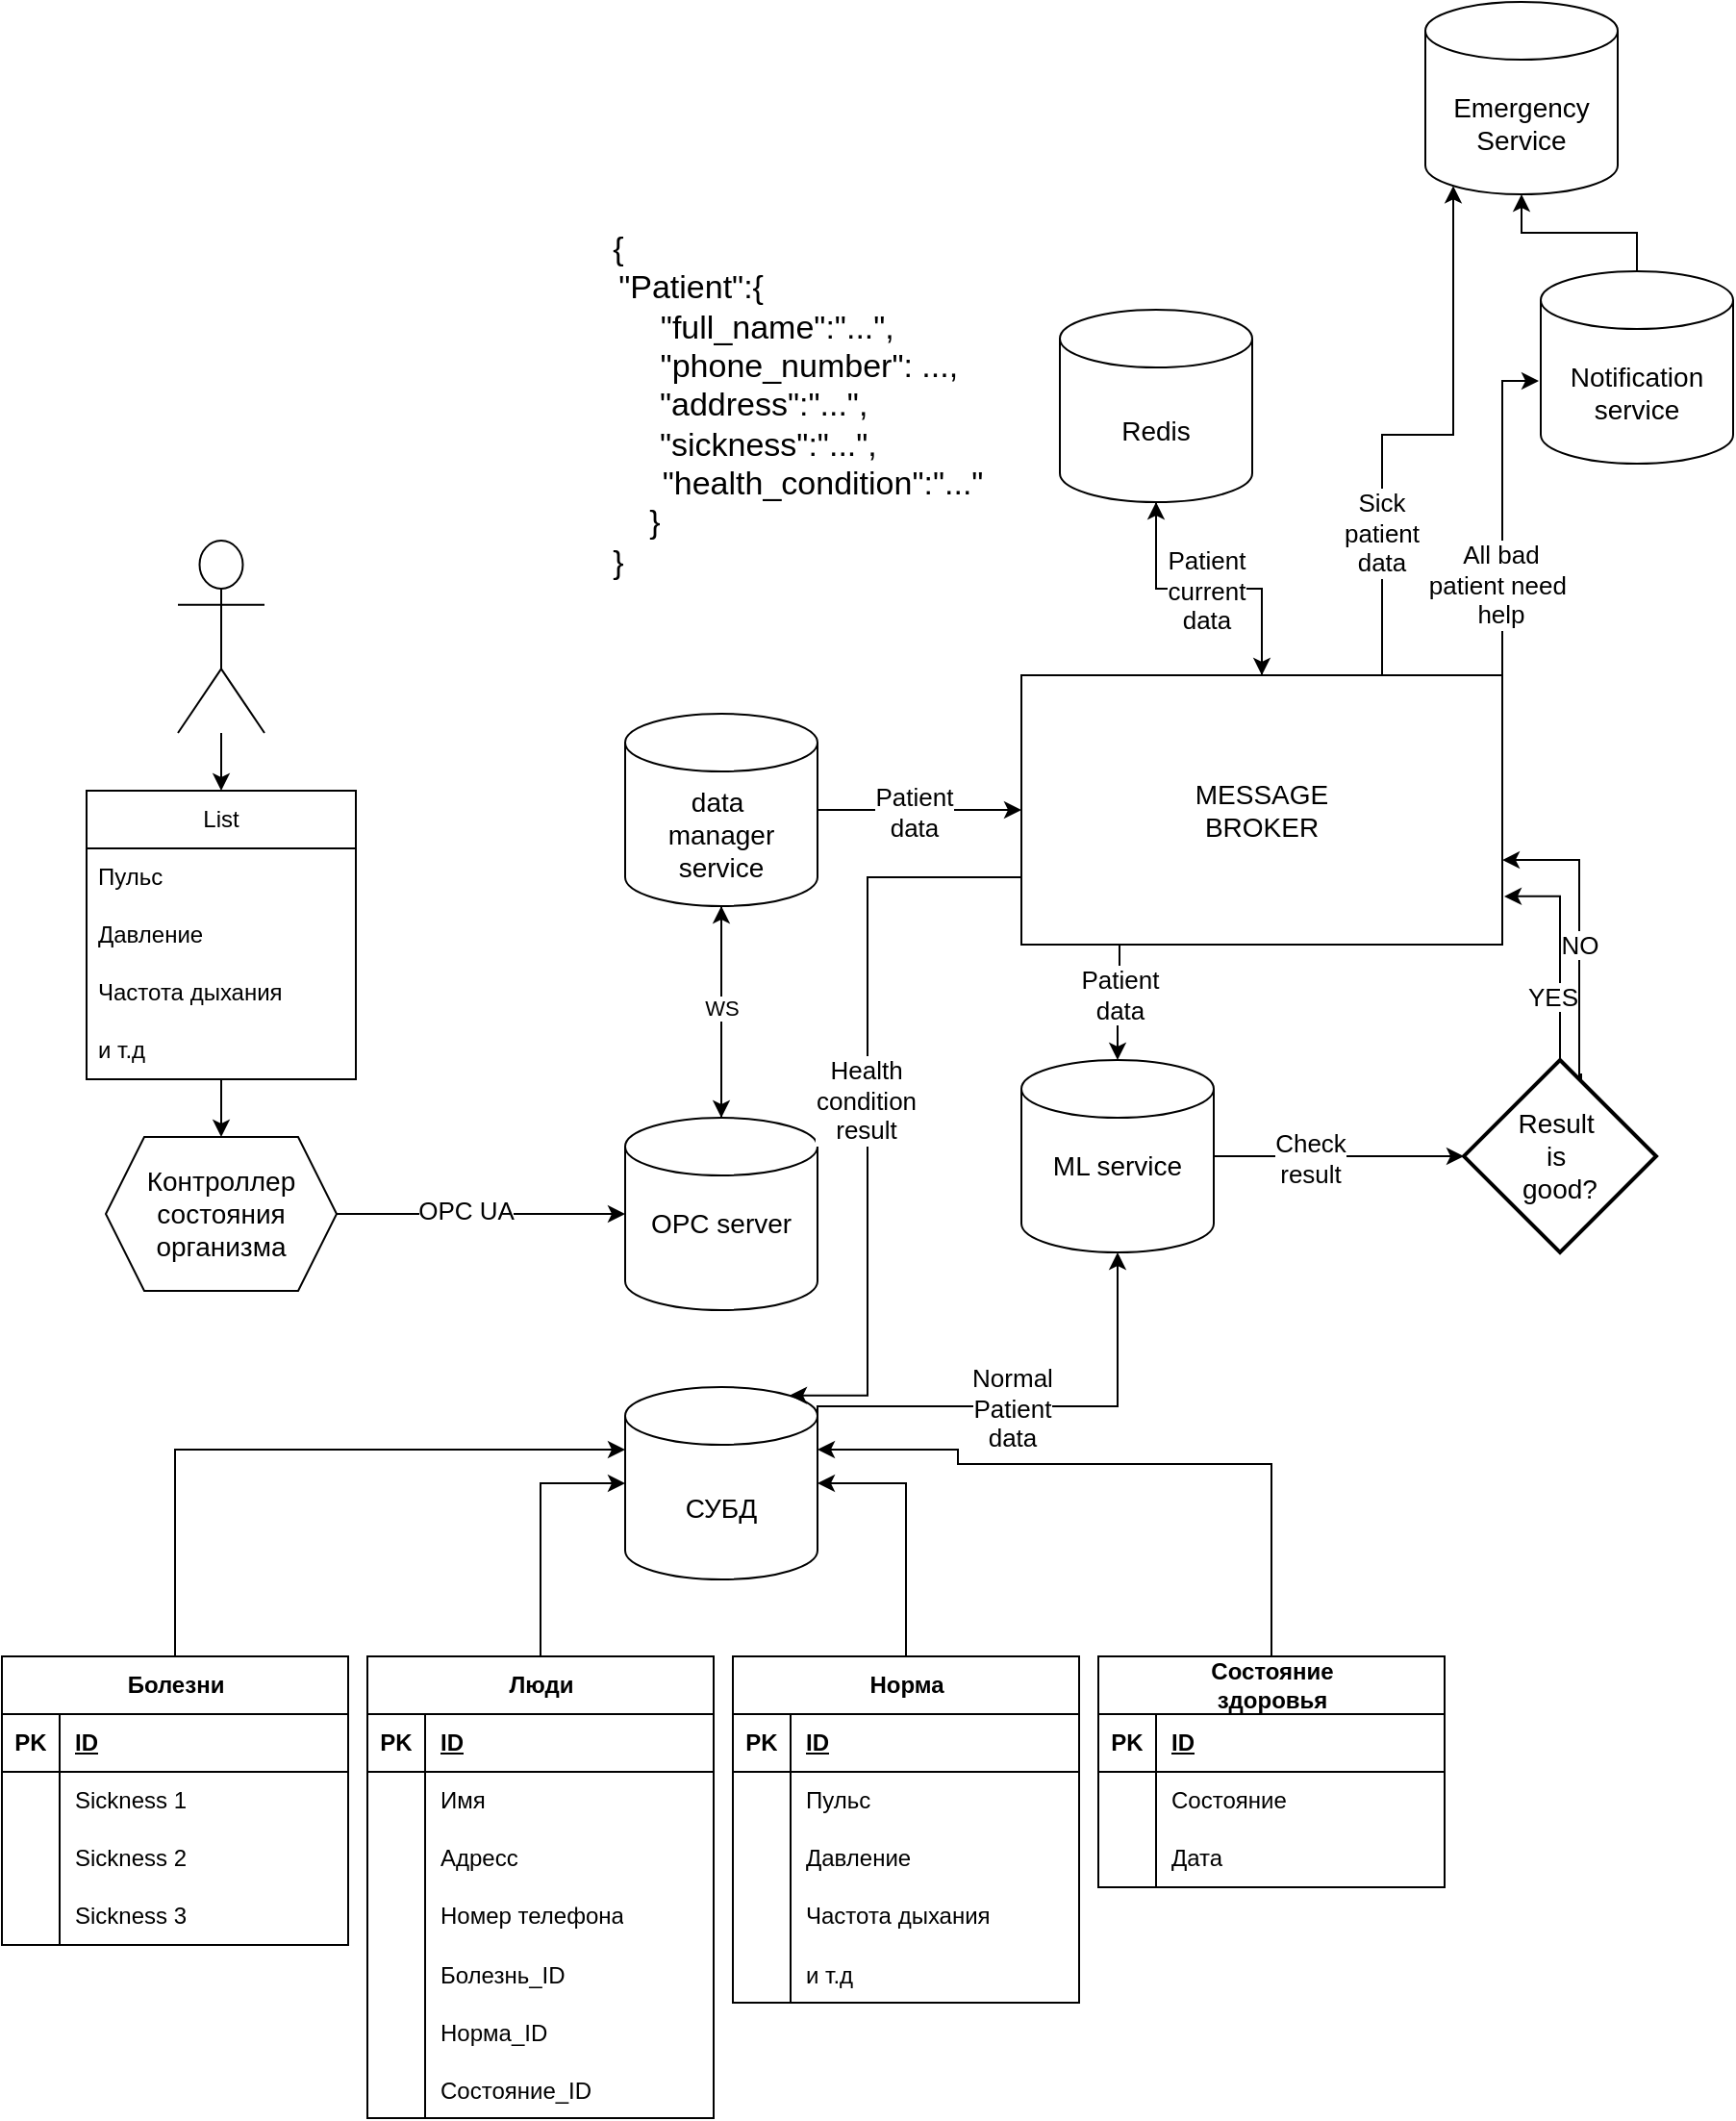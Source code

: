 <mxfile version="24.7.17">
  <diagram name="Страница — 1" id="-ObNW-sOuPBlOTM0oeDg">
    <mxGraphModel dx="1434" dy="1970" grid="1" gridSize="10" guides="1" tooltips="1" connect="1" arrows="1" fold="1" page="1" pageScale="1" pageWidth="827" pageHeight="1169" math="0" shadow="0">
      <root>
        <mxCell id="0" />
        <mxCell id="1" parent="0" />
        <mxCell id="OhzvxUsZKBPNU1cmKyVS-1" value="&lt;font style=&quot;font-size: 14px;&quot;&gt;Контроллер состояния организма&lt;/font&gt;" style="shape=hexagon;perimeter=hexagonPerimeter2;whiteSpace=wrap;html=1;fixedSize=1;" vertex="1" parent="1">
          <mxGeometry x="74" y="340" width="120" height="80" as="geometry" />
        </mxCell>
        <mxCell id="OhzvxUsZKBPNU1cmKyVS-22" style="edgeStyle=orthogonalEdgeStyle;rounded=0;orthogonalLoop=1;jettySize=auto;html=1;entryX=0.5;entryY=0;entryDx=0;entryDy=0;" edge="1" parent="1" source="OhzvxUsZKBPNU1cmKyVS-2" target="OhzvxUsZKBPNU1cmKyVS-18">
          <mxGeometry relative="1" as="geometry" />
        </mxCell>
        <mxCell id="OhzvxUsZKBPNU1cmKyVS-2" value="" style="shape=umlActor;verticalLabelPosition=bottom;verticalAlign=top;html=1;outlineConnect=0;" vertex="1" parent="1">
          <mxGeometry x="111.5" y="30" width="45" height="100" as="geometry" />
        </mxCell>
        <mxCell id="OhzvxUsZKBPNU1cmKyVS-5" value="&lt;font style=&quot;font-size: 14px;&quot;&gt;OPC server&lt;/font&gt;&lt;div style=&quot;font-size: 14px;&quot;&gt;&lt;br&gt;&lt;/div&gt;" style="shape=cylinder3;whiteSpace=wrap;html=1;boundedLbl=1;backgroundOutline=1;size=15;" vertex="1" parent="1">
          <mxGeometry x="344" y="330" width="100" height="100" as="geometry" />
        </mxCell>
        <mxCell id="OhzvxUsZKBPNU1cmKyVS-6" style="edgeStyle=orthogonalEdgeStyle;rounded=0;orthogonalLoop=1;jettySize=auto;html=1;entryX=0;entryY=0.5;entryDx=0;entryDy=0;entryPerimeter=0;" edge="1" parent="1" source="OhzvxUsZKBPNU1cmKyVS-1" target="OhzvxUsZKBPNU1cmKyVS-5">
          <mxGeometry relative="1" as="geometry" />
        </mxCell>
        <mxCell id="OhzvxUsZKBPNU1cmKyVS-7" value="&lt;font style=&quot;font-size: 13px;&quot;&gt;OPC UA&lt;/font&gt;" style="edgeLabel;html=1;align=center;verticalAlign=middle;resizable=0;points=[];" vertex="1" connectable="0" parent="OhzvxUsZKBPNU1cmKyVS-6">
          <mxGeometry x="-0.111" y="2" relative="1" as="geometry">
            <mxPoint as="offset" />
          </mxGeometry>
        </mxCell>
        <mxCell id="OhzvxUsZKBPNU1cmKyVS-11" value="&lt;div style=&quot;font-size: 14px;&quot;&gt;&lt;font style=&quot;font-size: 14px;&quot;&gt;ML service&lt;/font&gt;&lt;/div&gt;&lt;div style=&quot;font-size: 14px;&quot;&gt;&lt;br&gt;&lt;/div&gt;" style="shape=cylinder3;whiteSpace=wrap;html=1;boundedLbl=1;backgroundOutline=1;size=15;" vertex="1" parent="1">
          <mxGeometry x="550" y="300" width="100" height="100" as="geometry" />
        </mxCell>
        <mxCell id="OhzvxUsZKBPNU1cmKyVS-83" value="" style="edgeStyle=orthogonalEdgeStyle;rounded=0;orthogonalLoop=1;jettySize=auto;html=1;" edge="1" parent="1" source="OhzvxUsZKBPNU1cmKyVS-15" target="OhzvxUsZKBPNU1cmKyVS-27">
          <mxGeometry relative="1" as="geometry" />
        </mxCell>
        <mxCell id="OhzvxUsZKBPNU1cmKyVS-97" value="&lt;font style=&quot;font-size: 13px;&quot;&gt;Patient&lt;/font&gt;&lt;div style=&quot;font-size: 13px;&quot;&gt;&lt;font style=&quot;font-size: 13px;&quot;&gt;data&lt;/font&gt;&lt;/div&gt;" style="edgeLabel;html=1;align=center;verticalAlign=middle;resizable=0;points=[];" vertex="1" connectable="0" parent="OhzvxUsZKBPNU1cmKyVS-83">
          <mxGeometry x="-0.057" y="-1" relative="1" as="geometry">
            <mxPoint as="offset" />
          </mxGeometry>
        </mxCell>
        <mxCell id="OhzvxUsZKBPNU1cmKyVS-15" value="&lt;div style=&quot;font-size: 14px;&quot;&gt;data&amp;nbsp;&lt;/div&gt;&lt;div style=&quot;font-size: 14px;&quot;&gt;manager&lt;/div&gt;&lt;div style=&quot;font-size: 14px;&quot;&gt;service&lt;/div&gt;" style="shape=cylinder3;whiteSpace=wrap;html=1;boundedLbl=1;backgroundOutline=1;size=15;" vertex="1" parent="1">
          <mxGeometry x="344" y="120" width="100" height="100" as="geometry" />
        </mxCell>
        <mxCell id="OhzvxUsZKBPNU1cmKyVS-16" style="edgeStyle=orthogonalEdgeStyle;rounded=0;orthogonalLoop=1;jettySize=auto;html=1;entryX=0.5;entryY=1;entryDx=0;entryDy=0;entryPerimeter=0;" edge="1" parent="1" source="OhzvxUsZKBPNU1cmKyVS-5" target="OhzvxUsZKBPNU1cmKyVS-15">
          <mxGeometry relative="1" as="geometry" />
        </mxCell>
        <mxCell id="OhzvxUsZKBPNU1cmKyVS-23" value="" style="edgeStyle=orthogonalEdgeStyle;rounded=0;orthogonalLoop=1;jettySize=auto;html=1;" edge="1" parent="1" source="OhzvxUsZKBPNU1cmKyVS-18" target="OhzvxUsZKBPNU1cmKyVS-1">
          <mxGeometry relative="1" as="geometry" />
        </mxCell>
        <mxCell id="OhzvxUsZKBPNU1cmKyVS-18" value="List" style="swimlane;fontStyle=0;childLayout=stackLayout;horizontal=1;startSize=30;horizontalStack=0;resizeParent=1;resizeParentMax=0;resizeLast=0;collapsible=1;marginBottom=0;whiteSpace=wrap;html=1;" vertex="1" parent="1">
          <mxGeometry x="64" y="160" width="140" height="150" as="geometry" />
        </mxCell>
        <mxCell id="OhzvxUsZKBPNU1cmKyVS-19" value="Пульс" style="text;strokeColor=none;fillColor=none;align=left;verticalAlign=middle;spacingLeft=4;spacingRight=4;overflow=hidden;points=[[0,0.5],[1,0.5]];portConstraint=eastwest;rotatable=0;whiteSpace=wrap;html=1;" vertex="1" parent="OhzvxUsZKBPNU1cmKyVS-18">
          <mxGeometry y="30" width="140" height="30" as="geometry" />
        </mxCell>
        <mxCell id="OhzvxUsZKBPNU1cmKyVS-20" value="Давление" style="text;strokeColor=none;fillColor=none;align=left;verticalAlign=middle;spacingLeft=4;spacingRight=4;overflow=hidden;points=[[0,0.5],[1,0.5]];portConstraint=eastwest;rotatable=0;whiteSpace=wrap;html=1;" vertex="1" parent="OhzvxUsZKBPNU1cmKyVS-18">
          <mxGeometry y="60" width="140" height="30" as="geometry" />
        </mxCell>
        <mxCell id="OhzvxUsZKBPNU1cmKyVS-21" value="Частота дыхания" style="text;strokeColor=none;fillColor=none;align=left;verticalAlign=middle;spacingLeft=4;spacingRight=4;overflow=hidden;points=[[0,0.5],[1,0.5]];portConstraint=eastwest;rotatable=0;whiteSpace=wrap;html=1;" vertex="1" parent="OhzvxUsZKBPNU1cmKyVS-18">
          <mxGeometry y="90" width="140" height="30" as="geometry" />
        </mxCell>
        <mxCell id="OhzvxUsZKBPNU1cmKyVS-24" value="и т.д" style="text;strokeColor=none;fillColor=none;align=left;verticalAlign=middle;spacingLeft=4;spacingRight=4;overflow=hidden;points=[[0,0.5],[1,0.5]];portConstraint=eastwest;rotatable=0;whiteSpace=wrap;html=1;" vertex="1" parent="OhzvxUsZKBPNU1cmKyVS-18">
          <mxGeometry y="120" width="140" height="30" as="geometry" />
        </mxCell>
        <mxCell id="OhzvxUsZKBPNU1cmKyVS-25" style="edgeStyle=orthogonalEdgeStyle;rounded=0;orthogonalLoop=1;jettySize=auto;html=1;entryX=0.5;entryY=0;entryDx=0;entryDy=0;entryPerimeter=0;" edge="1" parent="1" source="OhzvxUsZKBPNU1cmKyVS-15" target="OhzvxUsZKBPNU1cmKyVS-5">
          <mxGeometry relative="1" as="geometry" />
        </mxCell>
        <mxCell id="OhzvxUsZKBPNU1cmKyVS-26" value="WS" style="edgeLabel;html=1;align=center;verticalAlign=middle;resizable=0;points=[];" vertex="1" connectable="0" parent="OhzvxUsZKBPNU1cmKyVS-25">
          <mxGeometry x="-0.036" y="-2" relative="1" as="geometry">
            <mxPoint x="2" as="offset" />
          </mxGeometry>
        </mxCell>
        <mxCell id="OhzvxUsZKBPNU1cmKyVS-85" value="" style="edgeStyle=orthogonalEdgeStyle;rounded=0;orthogonalLoop=1;jettySize=auto;html=1;exitX=0.204;exitY=1;exitDx=0;exitDy=0;exitPerimeter=0;" edge="1" parent="1" source="OhzvxUsZKBPNU1cmKyVS-27" target="OhzvxUsZKBPNU1cmKyVS-11">
          <mxGeometry relative="1" as="geometry" />
        </mxCell>
        <mxCell id="OhzvxUsZKBPNU1cmKyVS-95" value="&lt;font style=&quot;font-size: 13px;&quot;&gt;Patient&lt;/font&gt;&lt;div style=&quot;font-size: 13px;&quot;&gt;&lt;font style=&quot;font-size: 13px;&quot;&gt;data&lt;/font&gt;&lt;/div&gt;" style="edgeLabel;html=1;align=center;verticalAlign=middle;resizable=0;points=[];" vertex="1" connectable="0" parent="OhzvxUsZKBPNU1cmKyVS-85">
          <mxGeometry x="-0.15" relative="1" as="geometry">
            <mxPoint as="offset" />
          </mxGeometry>
        </mxCell>
        <mxCell id="OhzvxUsZKBPNU1cmKyVS-27" value="&lt;font style=&quot;font-size: 14px;&quot;&gt;MESSAGE&lt;/font&gt;&lt;div style=&quot;font-size: 14px;&quot;&gt;&lt;font style=&quot;font-size: 14px;&quot;&gt;BROKER&lt;/font&gt;&lt;/div&gt;" style="rounded=0;whiteSpace=wrap;html=1;" vertex="1" parent="1">
          <mxGeometry x="550" y="100" width="250" height="140" as="geometry" />
        </mxCell>
        <mxCell id="OhzvxUsZKBPNU1cmKyVS-28" value="&lt;div style=&quot;font-size: 14px;&quot;&gt;СУБД&lt;/div&gt;" style="shape=cylinder3;whiteSpace=wrap;html=1;boundedLbl=1;backgroundOutline=1;size=15;" vertex="1" parent="1">
          <mxGeometry x="344" y="470" width="100" height="100" as="geometry" />
        </mxCell>
        <mxCell id="OhzvxUsZKBPNU1cmKyVS-31" value="Люди" style="shape=table;startSize=30;container=1;collapsible=1;childLayout=tableLayout;fixedRows=1;rowLines=0;fontStyle=1;align=center;resizeLast=1;html=1;" vertex="1" parent="1">
          <mxGeometry x="210" y="610" width="180" height="240" as="geometry" />
        </mxCell>
        <mxCell id="OhzvxUsZKBPNU1cmKyVS-32" value="" style="shape=tableRow;horizontal=0;startSize=0;swimlaneHead=0;swimlaneBody=0;fillColor=none;collapsible=0;dropTarget=0;points=[[0,0.5],[1,0.5]];portConstraint=eastwest;top=0;left=0;right=0;bottom=1;" vertex="1" parent="OhzvxUsZKBPNU1cmKyVS-31">
          <mxGeometry y="30" width="180" height="30" as="geometry" />
        </mxCell>
        <mxCell id="OhzvxUsZKBPNU1cmKyVS-33" value="PK" style="shape=partialRectangle;connectable=0;fillColor=none;top=0;left=0;bottom=0;right=0;fontStyle=1;overflow=hidden;whiteSpace=wrap;html=1;" vertex="1" parent="OhzvxUsZKBPNU1cmKyVS-32">
          <mxGeometry width="30" height="30" as="geometry">
            <mxRectangle width="30" height="30" as="alternateBounds" />
          </mxGeometry>
        </mxCell>
        <mxCell id="OhzvxUsZKBPNU1cmKyVS-34" value="ID" style="shape=partialRectangle;connectable=0;fillColor=none;top=0;left=0;bottom=0;right=0;align=left;spacingLeft=6;fontStyle=5;overflow=hidden;whiteSpace=wrap;html=1;" vertex="1" parent="OhzvxUsZKBPNU1cmKyVS-32">
          <mxGeometry x="30" width="150" height="30" as="geometry">
            <mxRectangle width="150" height="30" as="alternateBounds" />
          </mxGeometry>
        </mxCell>
        <mxCell id="OhzvxUsZKBPNU1cmKyVS-35" value="" style="shape=tableRow;horizontal=0;startSize=0;swimlaneHead=0;swimlaneBody=0;fillColor=none;collapsible=0;dropTarget=0;points=[[0,0.5],[1,0.5]];portConstraint=eastwest;top=0;left=0;right=0;bottom=0;" vertex="1" parent="OhzvxUsZKBPNU1cmKyVS-31">
          <mxGeometry y="60" width="180" height="30" as="geometry" />
        </mxCell>
        <mxCell id="OhzvxUsZKBPNU1cmKyVS-36" value="" style="shape=partialRectangle;connectable=0;fillColor=none;top=0;left=0;bottom=0;right=0;editable=1;overflow=hidden;whiteSpace=wrap;html=1;" vertex="1" parent="OhzvxUsZKBPNU1cmKyVS-35">
          <mxGeometry width="30" height="30" as="geometry">
            <mxRectangle width="30" height="30" as="alternateBounds" />
          </mxGeometry>
        </mxCell>
        <mxCell id="OhzvxUsZKBPNU1cmKyVS-37" value="Имя" style="shape=partialRectangle;connectable=0;fillColor=none;top=0;left=0;bottom=0;right=0;align=left;spacingLeft=6;overflow=hidden;whiteSpace=wrap;html=1;" vertex="1" parent="OhzvxUsZKBPNU1cmKyVS-35">
          <mxGeometry x="30" width="150" height="30" as="geometry">
            <mxRectangle width="150" height="30" as="alternateBounds" />
          </mxGeometry>
        </mxCell>
        <mxCell id="OhzvxUsZKBPNU1cmKyVS-38" value="" style="shape=tableRow;horizontal=0;startSize=0;swimlaneHead=0;swimlaneBody=0;fillColor=none;collapsible=0;dropTarget=0;points=[[0,0.5],[1,0.5]];portConstraint=eastwest;top=0;left=0;right=0;bottom=0;" vertex="1" parent="OhzvxUsZKBPNU1cmKyVS-31">
          <mxGeometry y="90" width="180" height="30" as="geometry" />
        </mxCell>
        <mxCell id="OhzvxUsZKBPNU1cmKyVS-39" value="" style="shape=partialRectangle;connectable=0;fillColor=none;top=0;left=0;bottom=0;right=0;editable=1;overflow=hidden;whiteSpace=wrap;html=1;" vertex="1" parent="OhzvxUsZKBPNU1cmKyVS-38">
          <mxGeometry width="30" height="30" as="geometry">
            <mxRectangle width="30" height="30" as="alternateBounds" />
          </mxGeometry>
        </mxCell>
        <mxCell id="OhzvxUsZKBPNU1cmKyVS-40" value="Адресс" style="shape=partialRectangle;connectable=0;fillColor=none;top=0;left=0;bottom=0;right=0;align=left;spacingLeft=6;overflow=hidden;whiteSpace=wrap;html=1;" vertex="1" parent="OhzvxUsZKBPNU1cmKyVS-38">
          <mxGeometry x="30" width="150" height="30" as="geometry">
            <mxRectangle width="150" height="30" as="alternateBounds" />
          </mxGeometry>
        </mxCell>
        <mxCell id="OhzvxUsZKBPNU1cmKyVS-41" value="" style="shape=tableRow;horizontal=0;startSize=0;swimlaneHead=0;swimlaneBody=0;fillColor=none;collapsible=0;dropTarget=0;points=[[0,0.5],[1,0.5]];portConstraint=eastwest;top=0;left=0;right=0;bottom=0;" vertex="1" parent="OhzvxUsZKBPNU1cmKyVS-31">
          <mxGeometry y="120" width="180" height="30" as="geometry" />
        </mxCell>
        <mxCell id="OhzvxUsZKBPNU1cmKyVS-42" value="" style="shape=partialRectangle;connectable=0;fillColor=none;top=0;left=0;bottom=0;right=0;editable=1;overflow=hidden;whiteSpace=wrap;html=1;" vertex="1" parent="OhzvxUsZKBPNU1cmKyVS-41">
          <mxGeometry width="30" height="30" as="geometry">
            <mxRectangle width="30" height="30" as="alternateBounds" />
          </mxGeometry>
        </mxCell>
        <mxCell id="OhzvxUsZKBPNU1cmKyVS-43" value="Номер телефона" style="shape=partialRectangle;connectable=0;fillColor=none;top=0;left=0;bottom=0;right=0;align=left;spacingLeft=6;overflow=hidden;whiteSpace=wrap;html=1;" vertex="1" parent="OhzvxUsZKBPNU1cmKyVS-41">
          <mxGeometry x="30" width="150" height="30" as="geometry">
            <mxRectangle width="150" height="30" as="alternateBounds" />
          </mxGeometry>
        </mxCell>
        <mxCell id="OhzvxUsZKBPNU1cmKyVS-73" value="" style="shape=tableRow;horizontal=0;startSize=0;swimlaneHead=0;swimlaneBody=0;fillColor=none;collapsible=0;dropTarget=0;points=[[0,0.5],[1,0.5]];portConstraint=eastwest;top=0;left=0;right=0;bottom=0;" vertex="1" parent="OhzvxUsZKBPNU1cmKyVS-31">
          <mxGeometry y="150" width="180" height="30" as="geometry" />
        </mxCell>
        <mxCell id="OhzvxUsZKBPNU1cmKyVS-74" value="" style="shape=partialRectangle;connectable=0;fillColor=none;top=0;left=0;bottom=0;right=0;editable=1;overflow=hidden;" vertex="1" parent="OhzvxUsZKBPNU1cmKyVS-73">
          <mxGeometry width="30" height="30" as="geometry">
            <mxRectangle width="30" height="30" as="alternateBounds" />
          </mxGeometry>
        </mxCell>
        <mxCell id="OhzvxUsZKBPNU1cmKyVS-75" value="Болезнь_ID" style="shape=partialRectangle;connectable=0;fillColor=none;top=0;left=0;bottom=0;right=0;align=left;spacingLeft=6;overflow=hidden;" vertex="1" parent="OhzvxUsZKBPNU1cmKyVS-73">
          <mxGeometry x="30" width="150" height="30" as="geometry">
            <mxRectangle width="150" height="30" as="alternateBounds" />
          </mxGeometry>
        </mxCell>
        <mxCell id="OhzvxUsZKBPNU1cmKyVS-76" value="" style="shape=tableRow;horizontal=0;startSize=0;swimlaneHead=0;swimlaneBody=0;fillColor=none;collapsible=0;dropTarget=0;points=[[0,0.5],[1,0.5]];portConstraint=eastwest;top=0;left=0;right=0;bottom=0;" vertex="1" parent="OhzvxUsZKBPNU1cmKyVS-31">
          <mxGeometry y="180" width="180" height="30" as="geometry" />
        </mxCell>
        <mxCell id="OhzvxUsZKBPNU1cmKyVS-77" value="" style="shape=partialRectangle;connectable=0;fillColor=none;top=0;left=0;bottom=0;right=0;editable=1;overflow=hidden;" vertex="1" parent="OhzvxUsZKBPNU1cmKyVS-76">
          <mxGeometry width="30" height="30" as="geometry">
            <mxRectangle width="30" height="30" as="alternateBounds" />
          </mxGeometry>
        </mxCell>
        <mxCell id="OhzvxUsZKBPNU1cmKyVS-78" value="Норма_ID" style="shape=partialRectangle;connectable=0;fillColor=none;top=0;left=0;bottom=0;right=0;align=left;spacingLeft=6;overflow=hidden;" vertex="1" parent="OhzvxUsZKBPNU1cmKyVS-76">
          <mxGeometry x="30" width="150" height="30" as="geometry">
            <mxRectangle width="150" height="30" as="alternateBounds" />
          </mxGeometry>
        </mxCell>
        <mxCell id="OhzvxUsZKBPNU1cmKyVS-138" value="" style="shape=tableRow;horizontal=0;startSize=0;swimlaneHead=0;swimlaneBody=0;fillColor=none;collapsible=0;dropTarget=0;points=[[0,0.5],[1,0.5]];portConstraint=eastwest;top=0;left=0;right=0;bottom=0;" vertex="1" parent="OhzvxUsZKBPNU1cmKyVS-31">
          <mxGeometry y="210" width="180" height="30" as="geometry" />
        </mxCell>
        <mxCell id="OhzvxUsZKBPNU1cmKyVS-139" value="" style="shape=partialRectangle;connectable=0;fillColor=none;top=0;left=0;bottom=0;right=0;editable=1;overflow=hidden;" vertex="1" parent="OhzvxUsZKBPNU1cmKyVS-138">
          <mxGeometry width="30" height="30" as="geometry">
            <mxRectangle width="30" height="30" as="alternateBounds" />
          </mxGeometry>
        </mxCell>
        <mxCell id="OhzvxUsZKBPNU1cmKyVS-140" value="Состояние_ID" style="shape=partialRectangle;connectable=0;fillColor=none;top=0;left=0;bottom=0;right=0;align=left;spacingLeft=6;overflow=hidden;" vertex="1" parent="OhzvxUsZKBPNU1cmKyVS-138">
          <mxGeometry x="30" width="150" height="30" as="geometry">
            <mxRectangle width="150" height="30" as="alternateBounds" />
          </mxGeometry>
        </mxCell>
        <mxCell id="OhzvxUsZKBPNU1cmKyVS-44" value="Болезни" style="shape=table;startSize=30;container=1;collapsible=1;childLayout=tableLayout;fixedRows=1;rowLines=0;fontStyle=1;align=center;resizeLast=1;html=1;" vertex="1" parent="1">
          <mxGeometry x="20" y="610" width="180" height="150" as="geometry" />
        </mxCell>
        <mxCell id="OhzvxUsZKBPNU1cmKyVS-45" value="" style="shape=tableRow;horizontal=0;startSize=0;swimlaneHead=0;swimlaneBody=0;fillColor=none;collapsible=0;dropTarget=0;points=[[0,0.5],[1,0.5]];portConstraint=eastwest;top=0;left=0;right=0;bottom=1;" vertex="1" parent="OhzvxUsZKBPNU1cmKyVS-44">
          <mxGeometry y="30" width="180" height="30" as="geometry" />
        </mxCell>
        <mxCell id="OhzvxUsZKBPNU1cmKyVS-46" value="PK" style="shape=partialRectangle;connectable=0;fillColor=none;top=0;left=0;bottom=0;right=0;fontStyle=1;overflow=hidden;whiteSpace=wrap;html=1;" vertex="1" parent="OhzvxUsZKBPNU1cmKyVS-45">
          <mxGeometry width="30" height="30" as="geometry">
            <mxRectangle width="30" height="30" as="alternateBounds" />
          </mxGeometry>
        </mxCell>
        <mxCell id="OhzvxUsZKBPNU1cmKyVS-47" value="ID" style="shape=partialRectangle;connectable=0;fillColor=none;top=0;left=0;bottom=0;right=0;align=left;spacingLeft=6;fontStyle=5;overflow=hidden;whiteSpace=wrap;html=1;" vertex="1" parent="OhzvxUsZKBPNU1cmKyVS-45">
          <mxGeometry x="30" width="150" height="30" as="geometry">
            <mxRectangle width="150" height="30" as="alternateBounds" />
          </mxGeometry>
        </mxCell>
        <mxCell id="OhzvxUsZKBPNU1cmKyVS-48" value="" style="shape=tableRow;horizontal=0;startSize=0;swimlaneHead=0;swimlaneBody=0;fillColor=none;collapsible=0;dropTarget=0;points=[[0,0.5],[1,0.5]];portConstraint=eastwest;top=0;left=0;right=0;bottom=0;" vertex="1" parent="OhzvxUsZKBPNU1cmKyVS-44">
          <mxGeometry y="60" width="180" height="30" as="geometry" />
        </mxCell>
        <mxCell id="OhzvxUsZKBPNU1cmKyVS-49" value="" style="shape=partialRectangle;connectable=0;fillColor=none;top=0;left=0;bottom=0;right=0;editable=1;overflow=hidden;whiteSpace=wrap;html=1;" vertex="1" parent="OhzvxUsZKBPNU1cmKyVS-48">
          <mxGeometry width="30" height="30" as="geometry">
            <mxRectangle width="30" height="30" as="alternateBounds" />
          </mxGeometry>
        </mxCell>
        <mxCell id="OhzvxUsZKBPNU1cmKyVS-50" value="Sickness 1" style="shape=partialRectangle;connectable=0;fillColor=none;top=0;left=0;bottom=0;right=0;align=left;spacingLeft=6;overflow=hidden;whiteSpace=wrap;html=1;" vertex="1" parent="OhzvxUsZKBPNU1cmKyVS-48">
          <mxGeometry x="30" width="150" height="30" as="geometry">
            <mxRectangle width="150" height="30" as="alternateBounds" />
          </mxGeometry>
        </mxCell>
        <mxCell id="OhzvxUsZKBPNU1cmKyVS-51" value="" style="shape=tableRow;horizontal=0;startSize=0;swimlaneHead=0;swimlaneBody=0;fillColor=none;collapsible=0;dropTarget=0;points=[[0,0.5],[1,0.5]];portConstraint=eastwest;top=0;left=0;right=0;bottom=0;" vertex="1" parent="OhzvxUsZKBPNU1cmKyVS-44">
          <mxGeometry y="90" width="180" height="30" as="geometry" />
        </mxCell>
        <mxCell id="OhzvxUsZKBPNU1cmKyVS-52" value="" style="shape=partialRectangle;connectable=0;fillColor=none;top=0;left=0;bottom=0;right=0;editable=1;overflow=hidden;whiteSpace=wrap;html=1;" vertex="1" parent="OhzvxUsZKBPNU1cmKyVS-51">
          <mxGeometry width="30" height="30" as="geometry">
            <mxRectangle width="30" height="30" as="alternateBounds" />
          </mxGeometry>
        </mxCell>
        <mxCell id="OhzvxUsZKBPNU1cmKyVS-53" value="Sickness 2" style="shape=partialRectangle;connectable=0;fillColor=none;top=0;left=0;bottom=0;right=0;align=left;spacingLeft=6;overflow=hidden;whiteSpace=wrap;html=1;" vertex="1" parent="OhzvxUsZKBPNU1cmKyVS-51">
          <mxGeometry x="30" width="150" height="30" as="geometry">
            <mxRectangle width="150" height="30" as="alternateBounds" />
          </mxGeometry>
        </mxCell>
        <mxCell id="OhzvxUsZKBPNU1cmKyVS-54" value="" style="shape=tableRow;horizontal=0;startSize=0;swimlaneHead=0;swimlaneBody=0;fillColor=none;collapsible=0;dropTarget=0;points=[[0,0.5],[1,0.5]];portConstraint=eastwest;top=0;left=0;right=0;bottom=0;" vertex="1" parent="OhzvxUsZKBPNU1cmKyVS-44">
          <mxGeometry y="120" width="180" height="30" as="geometry" />
        </mxCell>
        <mxCell id="OhzvxUsZKBPNU1cmKyVS-55" value="" style="shape=partialRectangle;connectable=0;fillColor=none;top=0;left=0;bottom=0;right=0;editable=1;overflow=hidden;whiteSpace=wrap;html=1;" vertex="1" parent="OhzvxUsZKBPNU1cmKyVS-54">
          <mxGeometry width="30" height="30" as="geometry">
            <mxRectangle width="30" height="30" as="alternateBounds" />
          </mxGeometry>
        </mxCell>
        <mxCell id="OhzvxUsZKBPNU1cmKyVS-56" value="Sickness 3" style="shape=partialRectangle;connectable=0;fillColor=none;top=0;left=0;bottom=0;right=0;align=left;spacingLeft=6;overflow=hidden;whiteSpace=wrap;html=1;" vertex="1" parent="OhzvxUsZKBPNU1cmKyVS-54">
          <mxGeometry x="30" width="150" height="30" as="geometry">
            <mxRectangle width="150" height="30" as="alternateBounds" />
          </mxGeometry>
        </mxCell>
        <mxCell id="OhzvxUsZKBPNU1cmKyVS-57" value="Норма" style="shape=table;startSize=30;container=1;collapsible=1;childLayout=tableLayout;fixedRows=1;rowLines=0;fontStyle=1;align=center;resizeLast=1;html=1;" vertex="1" parent="1">
          <mxGeometry x="400" y="610" width="180" height="180" as="geometry" />
        </mxCell>
        <mxCell id="OhzvxUsZKBPNU1cmKyVS-58" value="" style="shape=tableRow;horizontal=0;startSize=0;swimlaneHead=0;swimlaneBody=0;fillColor=none;collapsible=0;dropTarget=0;points=[[0,0.5],[1,0.5]];portConstraint=eastwest;top=0;left=0;right=0;bottom=1;" vertex="1" parent="OhzvxUsZKBPNU1cmKyVS-57">
          <mxGeometry y="30" width="180" height="30" as="geometry" />
        </mxCell>
        <mxCell id="OhzvxUsZKBPNU1cmKyVS-59" value="PK" style="shape=partialRectangle;connectable=0;fillColor=none;top=0;left=0;bottom=0;right=0;fontStyle=1;overflow=hidden;whiteSpace=wrap;html=1;" vertex="1" parent="OhzvxUsZKBPNU1cmKyVS-58">
          <mxGeometry width="30" height="30" as="geometry">
            <mxRectangle width="30" height="30" as="alternateBounds" />
          </mxGeometry>
        </mxCell>
        <mxCell id="OhzvxUsZKBPNU1cmKyVS-60" value="ID" style="shape=partialRectangle;connectable=0;fillColor=none;top=0;left=0;bottom=0;right=0;align=left;spacingLeft=6;fontStyle=5;overflow=hidden;whiteSpace=wrap;html=1;" vertex="1" parent="OhzvxUsZKBPNU1cmKyVS-58">
          <mxGeometry x="30" width="150" height="30" as="geometry">
            <mxRectangle width="150" height="30" as="alternateBounds" />
          </mxGeometry>
        </mxCell>
        <mxCell id="OhzvxUsZKBPNU1cmKyVS-61" value="" style="shape=tableRow;horizontal=0;startSize=0;swimlaneHead=0;swimlaneBody=0;fillColor=none;collapsible=0;dropTarget=0;points=[[0,0.5],[1,0.5]];portConstraint=eastwest;top=0;left=0;right=0;bottom=0;" vertex="1" parent="OhzvxUsZKBPNU1cmKyVS-57">
          <mxGeometry y="60" width="180" height="30" as="geometry" />
        </mxCell>
        <mxCell id="OhzvxUsZKBPNU1cmKyVS-62" value="" style="shape=partialRectangle;connectable=0;fillColor=none;top=0;left=0;bottom=0;right=0;editable=1;overflow=hidden;whiteSpace=wrap;html=1;" vertex="1" parent="OhzvxUsZKBPNU1cmKyVS-61">
          <mxGeometry width="30" height="30" as="geometry">
            <mxRectangle width="30" height="30" as="alternateBounds" />
          </mxGeometry>
        </mxCell>
        <mxCell id="OhzvxUsZKBPNU1cmKyVS-63" value="Пульс" style="shape=partialRectangle;connectable=0;fillColor=none;top=0;left=0;bottom=0;right=0;align=left;spacingLeft=6;overflow=hidden;whiteSpace=wrap;html=1;" vertex="1" parent="OhzvxUsZKBPNU1cmKyVS-61">
          <mxGeometry x="30" width="150" height="30" as="geometry">
            <mxRectangle width="150" height="30" as="alternateBounds" />
          </mxGeometry>
        </mxCell>
        <mxCell id="OhzvxUsZKBPNU1cmKyVS-64" value="" style="shape=tableRow;horizontal=0;startSize=0;swimlaneHead=0;swimlaneBody=0;fillColor=none;collapsible=0;dropTarget=0;points=[[0,0.5],[1,0.5]];portConstraint=eastwest;top=0;left=0;right=0;bottom=0;" vertex="1" parent="OhzvxUsZKBPNU1cmKyVS-57">
          <mxGeometry y="90" width="180" height="30" as="geometry" />
        </mxCell>
        <mxCell id="OhzvxUsZKBPNU1cmKyVS-65" value="" style="shape=partialRectangle;connectable=0;fillColor=none;top=0;left=0;bottom=0;right=0;editable=1;overflow=hidden;whiteSpace=wrap;html=1;" vertex="1" parent="OhzvxUsZKBPNU1cmKyVS-64">
          <mxGeometry width="30" height="30" as="geometry">
            <mxRectangle width="30" height="30" as="alternateBounds" />
          </mxGeometry>
        </mxCell>
        <mxCell id="OhzvxUsZKBPNU1cmKyVS-66" value="Давление" style="shape=partialRectangle;connectable=0;fillColor=none;top=0;left=0;bottom=0;right=0;align=left;spacingLeft=6;overflow=hidden;whiteSpace=wrap;html=1;" vertex="1" parent="OhzvxUsZKBPNU1cmKyVS-64">
          <mxGeometry x="30" width="150" height="30" as="geometry">
            <mxRectangle width="150" height="30" as="alternateBounds" />
          </mxGeometry>
        </mxCell>
        <mxCell id="OhzvxUsZKBPNU1cmKyVS-67" value="" style="shape=tableRow;horizontal=0;startSize=0;swimlaneHead=0;swimlaneBody=0;fillColor=none;collapsible=0;dropTarget=0;points=[[0,0.5],[1,0.5]];portConstraint=eastwest;top=0;left=0;right=0;bottom=0;" vertex="1" parent="OhzvxUsZKBPNU1cmKyVS-57">
          <mxGeometry y="120" width="180" height="30" as="geometry" />
        </mxCell>
        <mxCell id="OhzvxUsZKBPNU1cmKyVS-68" value="" style="shape=partialRectangle;connectable=0;fillColor=none;top=0;left=0;bottom=0;right=0;editable=1;overflow=hidden;whiteSpace=wrap;html=1;" vertex="1" parent="OhzvxUsZKBPNU1cmKyVS-67">
          <mxGeometry width="30" height="30" as="geometry">
            <mxRectangle width="30" height="30" as="alternateBounds" />
          </mxGeometry>
        </mxCell>
        <mxCell id="OhzvxUsZKBPNU1cmKyVS-69" value="Частота дыхания" style="shape=partialRectangle;connectable=0;fillColor=none;top=0;left=0;bottom=0;right=0;align=left;spacingLeft=6;overflow=hidden;whiteSpace=wrap;html=1;" vertex="1" parent="OhzvxUsZKBPNU1cmKyVS-67">
          <mxGeometry x="30" width="150" height="30" as="geometry">
            <mxRectangle width="150" height="30" as="alternateBounds" />
          </mxGeometry>
        </mxCell>
        <mxCell id="OhzvxUsZKBPNU1cmKyVS-79" value="" style="shape=tableRow;horizontal=0;startSize=0;swimlaneHead=0;swimlaneBody=0;fillColor=none;collapsible=0;dropTarget=0;points=[[0,0.5],[1,0.5]];portConstraint=eastwest;top=0;left=0;right=0;bottom=0;" vertex="1" parent="OhzvxUsZKBPNU1cmKyVS-57">
          <mxGeometry y="150" width="180" height="30" as="geometry" />
        </mxCell>
        <mxCell id="OhzvxUsZKBPNU1cmKyVS-80" value="" style="shape=partialRectangle;connectable=0;fillColor=none;top=0;left=0;bottom=0;right=0;editable=1;overflow=hidden;" vertex="1" parent="OhzvxUsZKBPNU1cmKyVS-79">
          <mxGeometry width="30" height="30" as="geometry">
            <mxRectangle width="30" height="30" as="alternateBounds" />
          </mxGeometry>
        </mxCell>
        <mxCell id="OhzvxUsZKBPNU1cmKyVS-81" value="и т.д" style="shape=partialRectangle;connectable=0;fillColor=none;top=0;left=0;bottom=0;right=0;align=left;spacingLeft=6;overflow=hidden;" vertex="1" parent="OhzvxUsZKBPNU1cmKyVS-79">
          <mxGeometry x="30" width="150" height="30" as="geometry">
            <mxRectangle width="150" height="30" as="alternateBounds" />
          </mxGeometry>
        </mxCell>
        <mxCell id="OhzvxUsZKBPNU1cmKyVS-70" style="edgeStyle=orthogonalEdgeStyle;rounded=0;orthogonalLoop=1;jettySize=auto;html=1;entryX=0;entryY=0.5;entryDx=0;entryDy=0;entryPerimeter=0;exitX=0.5;exitY=0;exitDx=0;exitDy=0;" edge="1" parent="1" source="OhzvxUsZKBPNU1cmKyVS-31" target="OhzvxUsZKBPNU1cmKyVS-28">
          <mxGeometry relative="1" as="geometry" />
        </mxCell>
        <mxCell id="OhzvxUsZKBPNU1cmKyVS-72" style="edgeStyle=orthogonalEdgeStyle;rounded=0;orthogonalLoop=1;jettySize=auto;html=1;entryX=1;entryY=0.5;entryDx=0;entryDy=0;entryPerimeter=0;exitX=0.5;exitY=0;exitDx=0;exitDy=0;" edge="1" parent="1" source="OhzvxUsZKBPNU1cmKyVS-57" target="OhzvxUsZKBPNU1cmKyVS-28">
          <mxGeometry relative="1" as="geometry" />
        </mxCell>
        <mxCell id="OhzvxUsZKBPNU1cmKyVS-105" style="edgeStyle=orthogonalEdgeStyle;rounded=0;orthogonalLoop=1;jettySize=auto;html=1;entryX=0;entryY=0;entryDx=0;entryDy=32.5;entryPerimeter=0;exitX=0.5;exitY=0;exitDx=0;exitDy=0;" edge="1" parent="1" source="OhzvxUsZKBPNU1cmKyVS-44" target="OhzvxUsZKBPNU1cmKyVS-28">
          <mxGeometry relative="1" as="geometry" />
        </mxCell>
        <mxCell id="OhzvxUsZKBPNU1cmKyVS-106" style="edgeStyle=orthogonalEdgeStyle;rounded=0;orthogonalLoop=1;jettySize=auto;html=1;entryX=0.5;entryY=1;entryDx=0;entryDy=0;entryPerimeter=0;exitX=1;exitY=0;exitDx=0;exitDy=15;exitPerimeter=0;" edge="1" parent="1" source="OhzvxUsZKBPNU1cmKyVS-28" target="OhzvxUsZKBPNU1cmKyVS-11">
          <mxGeometry relative="1" as="geometry">
            <mxPoint x="330" y="450" as="sourcePoint" />
            <Array as="points">
              <mxPoint x="444" y="480" />
              <mxPoint x="600" y="480" />
            </Array>
          </mxGeometry>
        </mxCell>
        <mxCell id="OhzvxUsZKBPNU1cmKyVS-107" value="&lt;font style=&quot;font-size: 13px;&quot;&gt;Normal&lt;/font&gt;&lt;div style=&quot;font-size: 13px;&quot;&gt;Patient&lt;/div&gt;&lt;div style=&quot;font-size: 13px;&quot;&gt;data&lt;/div&gt;" style="edgeLabel;html=1;align=center;verticalAlign=middle;resizable=0;points=[];" vertex="1" connectable="0" parent="OhzvxUsZKBPNU1cmKyVS-106">
          <mxGeometry x="-0.123" y="-1" relative="1" as="geometry">
            <mxPoint as="offset" />
          </mxGeometry>
        </mxCell>
        <mxCell id="OhzvxUsZKBPNU1cmKyVS-113" style="edgeStyle=orthogonalEdgeStyle;rounded=0;orthogonalLoop=1;jettySize=auto;html=1;entryX=1.004;entryY=0.821;entryDx=0;entryDy=0;entryPerimeter=0;" edge="1" parent="1" source="OhzvxUsZKBPNU1cmKyVS-108" target="OhzvxUsZKBPNU1cmKyVS-27">
          <mxGeometry relative="1" as="geometry" />
        </mxCell>
        <mxCell id="OhzvxUsZKBPNU1cmKyVS-114" value="&lt;font style=&quot;font-size: 13px;&quot;&gt;YES&lt;/font&gt;" style="edgeLabel;html=1;align=center;verticalAlign=middle;resizable=0;points=[];" vertex="1" connectable="0" parent="OhzvxUsZKBPNU1cmKyVS-113">
          <mxGeometry x="-0.412" y="4" relative="1" as="geometry">
            <mxPoint as="offset" />
          </mxGeometry>
        </mxCell>
        <mxCell id="OhzvxUsZKBPNU1cmKyVS-115" style="edgeStyle=orthogonalEdgeStyle;rounded=0;orthogonalLoop=1;jettySize=auto;html=1;entryX=1;entryY=0.686;entryDx=0;entryDy=0;entryPerimeter=0;exitX=0.61;exitY=0.07;exitDx=0;exitDy=0;exitPerimeter=0;" edge="1" parent="1" source="OhzvxUsZKBPNU1cmKyVS-108" target="OhzvxUsZKBPNU1cmKyVS-27">
          <mxGeometry relative="1" as="geometry">
            <mxPoint x="930" y="320" as="sourcePoint" />
            <mxPoint x="920" y="100" as="targetPoint" />
            <Array as="points">
              <mxPoint x="840" y="327" />
              <mxPoint x="840" y="196" />
            </Array>
          </mxGeometry>
        </mxCell>
        <mxCell id="OhzvxUsZKBPNU1cmKyVS-116" value="&lt;font style=&quot;font-size: 13px;&quot;&gt;NO&lt;/font&gt;" style="edgeLabel;html=1;align=center;verticalAlign=middle;resizable=0;points=[];" vertex="1" connectable="0" parent="OhzvxUsZKBPNU1cmKyVS-115">
          <mxGeometry x="-0.208" relative="1" as="geometry">
            <mxPoint y="-32" as="offset" />
          </mxGeometry>
        </mxCell>
        <mxCell id="OhzvxUsZKBPNU1cmKyVS-108" value="&lt;font style=&quot;font-size: 14px;&quot;&gt;Result&amp;nbsp;&lt;/font&gt;&lt;div style=&quot;font-size: 14px;&quot;&gt;&lt;font style=&quot;font-size: 14px;&quot;&gt;is&amp;nbsp;&lt;/font&gt;&lt;/div&gt;&lt;div style=&quot;font-size: 14px;&quot;&gt;&lt;font style=&quot;font-size: 14px;&quot;&gt;good?&lt;/font&gt;&lt;/div&gt;" style="strokeWidth=2;html=1;shape=mxgraph.flowchart.decision;whiteSpace=wrap;" vertex="1" parent="1">
          <mxGeometry x="780" y="300" width="100" height="100" as="geometry" />
        </mxCell>
        <mxCell id="OhzvxUsZKBPNU1cmKyVS-109" style="edgeStyle=orthogonalEdgeStyle;rounded=0;orthogonalLoop=1;jettySize=auto;html=1;entryX=0;entryY=0.5;entryDx=0;entryDy=0;entryPerimeter=0;" edge="1" parent="1" source="OhzvxUsZKBPNU1cmKyVS-11" target="OhzvxUsZKBPNU1cmKyVS-108">
          <mxGeometry relative="1" as="geometry" />
        </mxCell>
        <mxCell id="OhzvxUsZKBPNU1cmKyVS-110" value="&lt;font style=&quot;font-size: 13px;&quot;&gt;Check&lt;/font&gt;&lt;div style=&quot;font-size: 13px;&quot;&gt;&lt;font style=&quot;font-size: 13px;&quot;&gt;result&lt;/font&gt;&lt;/div&gt;" style="edgeLabel;html=1;align=center;verticalAlign=middle;resizable=0;points=[];" vertex="1" connectable="0" parent="OhzvxUsZKBPNU1cmKyVS-109">
          <mxGeometry x="-0.236" y="-1" relative="1" as="geometry">
            <mxPoint as="offset" />
          </mxGeometry>
        </mxCell>
        <mxCell id="OhzvxUsZKBPNU1cmKyVS-153" value="" style="edgeStyle=orthogonalEdgeStyle;rounded=0;orthogonalLoop=1;jettySize=auto;html=1;" edge="1" parent="1" source="OhzvxUsZKBPNU1cmKyVS-118" target="OhzvxUsZKBPNU1cmKyVS-119">
          <mxGeometry relative="1" as="geometry" />
        </mxCell>
        <mxCell id="OhzvxUsZKBPNU1cmKyVS-118" value="&lt;div style=&quot;font-size: 14px;&quot;&gt;Notification&lt;/div&gt;&lt;div style=&quot;font-size: 14px;&quot;&gt;service&lt;/div&gt;" style="shape=cylinder3;whiteSpace=wrap;html=1;boundedLbl=1;backgroundOutline=1;size=15;" vertex="1" parent="1">
          <mxGeometry x="820" y="-110" width="100" height="100" as="geometry" />
        </mxCell>
        <mxCell id="OhzvxUsZKBPNU1cmKyVS-119" value="&lt;div style=&quot;font-size: 14px;&quot;&gt;Emergency&lt;/div&gt;&lt;div style=&quot;font-size: 14px;&quot;&gt;Service&lt;/div&gt;" style="shape=cylinder3;whiteSpace=wrap;html=1;boundedLbl=1;backgroundOutline=1;size=15;" vertex="1" parent="1">
          <mxGeometry x="760" y="-250" width="100" height="100" as="geometry" />
        </mxCell>
        <mxCell id="OhzvxUsZKBPNU1cmKyVS-121" value="Состояние&lt;br&gt;здоровья" style="shape=table;startSize=30;container=1;collapsible=1;childLayout=tableLayout;fixedRows=1;rowLines=0;fontStyle=1;align=center;resizeLast=1;html=1;" vertex="1" parent="1">
          <mxGeometry x="590" y="610" width="180" height="120" as="geometry" />
        </mxCell>
        <mxCell id="OhzvxUsZKBPNU1cmKyVS-122" value="" style="shape=tableRow;horizontal=0;startSize=0;swimlaneHead=0;swimlaneBody=0;fillColor=none;collapsible=0;dropTarget=0;points=[[0,0.5],[1,0.5]];portConstraint=eastwest;top=0;left=0;right=0;bottom=1;" vertex="1" parent="OhzvxUsZKBPNU1cmKyVS-121">
          <mxGeometry y="30" width="180" height="30" as="geometry" />
        </mxCell>
        <mxCell id="OhzvxUsZKBPNU1cmKyVS-123" value="PK" style="shape=partialRectangle;connectable=0;fillColor=none;top=0;left=0;bottom=0;right=0;fontStyle=1;overflow=hidden;whiteSpace=wrap;html=1;" vertex="1" parent="OhzvxUsZKBPNU1cmKyVS-122">
          <mxGeometry width="30" height="30" as="geometry">
            <mxRectangle width="30" height="30" as="alternateBounds" />
          </mxGeometry>
        </mxCell>
        <mxCell id="OhzvxUsZKBPNU1cmKyVS-124" value="ID" style="shape=partialRectangle;connectable=0;fillColor=none;top=0;left=0;bottom=0;right=0;align=left;spacingLeft=6;fontStyle=5;overflow=hidden;whiteSpace=wrap;html=1;" vertex="1" parent="OhzvxUsZKBPNU1cmKyVS-122">
          <mxGeometry x="30" width="150" height="30" as="geometry">
            <mxRectangle width="150" height="30" as="alternateBounds" />
          </mxGeometry>
        </mxCell>
        <mxCell id="OhzvxUsZKBPNU1cmKyVS-125" value="" style="shape=tableRow;horizontal=0;startSize=0;swimlaneHead=0;swimlaneBody=0;fillColor=none;collapsible=0;dropTarget=0;points=[[0,0.5],[1,0.5]];portConstraint=eastwest;top=0;left=0;right=0;bottom=0;" vertex="1" parent="OhzvxUsZKBPNU1cmKyVS-121">
          <mxGeometry y="60" width="180" height="30" as="geometry" />
        </mxCell>
        <mxCell id="OhzvxUsZKBPNU1cmKyVS-126" value="" style="shape=partialRectangle;connectable=0;fillColor=none;top=0;left=0;bottom=0;right=0;editable=1;overflow=hidden;whiteSpace=wrap;html=1;" vertex="1" parent="OhzvxUsZKBPNU1cmKyVS-125">
          <mxGeometry width="30" height="30" as="geometry">
            <mxRectangle width="30" height="30" as="alternateBounds" />
          </mxGeometry>
        </mxCell>
        <mxCell id="OhzvxUsZKBPNU1cmKyVS-127" value="Состояние" style="shape=partialRectangle;connectable=0;fillColor=none;top=0;left=0;bottom=0;right=0;align=left;spacingLeft=6;overflow=hidden;whiteSpace=wrap;html=1;" vertex="1" parent="OhzvxUsZKBPNU1cmKyVS-125">
          <mxGeometry x="30" width="150" height="30" as="geometry">
            <mxRectangle width="150" height="30" as="alternateBounds" />
          </mxGeometry>
        </mxCell>
        <mxCell id="OhzvxUsZKBPNU1cmKyVS-128" value="" style="shape=tableRow;horizontal=0;startSize=0;swimlaneHead=0;swimlaneBody=0;fillColor=none;collapsible=0;dropTarget=0;points=[[0,0.5],[1,0.5]];portConstraint=eastwest;top=0;left=0;right=0;bottom=0;" vertex="1" parent="OhzvxUsZKBPNU1cmKyVS-121">
          <mxGeometry y="90" width="180" height="30" as="geometry" />
        </mxCell>
        <mxCell id="OhzvxUsZKBPNU1cmKyVS-129" value="" style="shape=partialRectangle;connectable=0;fillColor=none;top=0;left=0;bottom=0;right=0;editable=1;overflow=hidden;whiteSpace=wrap;html=1;" vertex="1" parent="OhzvxUsZKBPNU1cmKyVS-128">
          <mxGeometry width="30" height="30" as="geometry">
            <mxRectangle width="30" height="30" as="alternateBounds" />
          </mxGeometry>
        </mxCell>
        <mxCell id="OhzvxUsZKBPNU1cmKyVS-130" value="Дата" style="shape=partialRectangle;connectable=0;fillColor=none;top=0;left=0;bottom=0;right=0;align=left;spacingLeft=6;overflow=hidden;whiteSpace=wrap;html=1;" vertex="1" parent="OhzvxUsZKBPNU1cmKyVS-128">
          <mxGeometry x="30" width="150" height="30" as="geometry">
            <mxRectangle width="150" height="30" as="alternateBounds" />
          </mxGeometry>
        </mxCell>
        <mxCell id="OhzvxUsZKBPNU1cmKyVS-137" style="edgeStyle=orthogonalEdgeStyle;rounded=0;orthogonalLoop=1;jettySize=auto;html=1;entryX=1;entryY=0;entryDx=0;entryDy=32.5;entryPerimeter=0;" edge="1" parent="1" source="OhzvxUsZKBPNU1cmKyVS-121" target="OhzvxUsZKBPNU1cmKyVS-28">
          <mxGeometry relative="1" as="geometry">
            <Array as="points">
              <mxPoint x="680" y="510" />
              <mxPoint x="517" y="510" />
              <mxPoint x="517" y="503" />
            </Array>
          </mxGeometry>
        </mxCell>
        <mxCell id="OhzvxUsZKBPNU1cmKyVS-141" style="edgeStyle=orthogonalEdgeStyle;rounded=0;orthogonalLoop=1;jettySize=auto;html=1;exitX=0;exitY=0.75;exitDx=0;exitDy=0;entryX=0.855;entryY=0;entryDx=0;entryDy=4.35;entryPerimeter=0;" edge="1" parent="1" source="OhzvxUsZKBPNU1cmKyVS-27" target="OhzvxUsZKBPNU1cmKyVS-28">
          <mxGeometry relative="1" as="geometry">
            <Array as="points">
              <mxPoint x="470" y="205" />
              <mxPoint x="470" y="474" />
            </Array>
          </mxGeometry>
        </mxCell>
        <mxCell id="OhzvxUsZKBPNU1cmKyVS-142" value="&lt;font style=&quot;font-size: 13px;&quot;&gt;Health&lt;/font&gt;&lt;div style=&quot;font-size: 13px;&quot;&gt;&lt;font style=&quot;font-size: 13px;&quot;&gt;condition&lt;/font&gt;&lt;/div&gt;&lt;div style=&quot;font-size: 13px;&quot;&gt;&lt;font style=&quot;font-size: 13px;&quot;&gt;result&lt;/font&gt;&lt;/div&gt;" style="edgeLabel;html=1;align=center;verticalAlign=middle;resizable=0;points=[];" vertex="1" connectable="0" parent="OhzvxUsZKBPNU1cmKyVS-141">
          <mxGeometry x="0.005" y="-1" relative="1" as="geometry">
            <mxPoint as="offset" />
          </mxGeometry>
        </mxCell>
        <mxCell id="OhzvxUsZKBPNU1cmKyVS-149" style="edgeStyle=orthogonalEdgeStyle;rounded=0;orthogonalLoop=1;jettySize=auto;html=1;entryX=0.5;entryY=0;entryDx=0;entryDy=0;" edge="1" parent="1" source="OhzvxUsZKBPNU1cmKyVS-143" target="OhzvxUsZKBPNU1cmKyVS-27">
          <mxGeometry relative="1" as="geometry" />
        </mxCell>
        <mxCell id="OhzvxUsZKBPNU1cmKyVS-143" value="&lt;div style=&quot;font-size: 14px;&quot;&gt;Redis&lt;/div&gt;" style="shape=cylinder3;whiteSpace=wrap;html=1;boundedLbl=1;backgroundOutline=1;size=15;" vertex="1" parent="1">
          <mxGeometry x="570" y="-90" width="100" height="100" as="geometry" />
        </mxCell>
        <mxCell id="OhzvxUsZKBPNU1cmKyVS-144" value="&lt;font style=&quot;font-size: 17px;&quot;&gt;{&lt;/font&gt;&lt;div style=&quot;font-size: 17px;&quot;&gt;&lt;font style=&quot;font-size: 17px;&quot;&gt;&lt;span style=&quot;white-space: pre;&quot;&gt;&#x9;&lt;/span&gt;&lt;span style=&quot;white-space: pre;&quot;&gt;&#x9;&lt;/span&gt;&quot;Patient&quot;:{&lt;/font&gt;&lt;/div&gt;&lt;div style=&quot;font-size: 17px;&quot;&gt;&lt;font style=&quot;font-size: 17px;&quot;&gt;&lt;span style=&quot;white-space: pre;&quot;&gt;&#x9;&lt;span style=&quot;white-space: pre;&quot;&gt;&#x9;&lt;/span&gt;&lt;span style=&quot;white-space: pre;&quot;&gt;&#x9;&lt;/span&gt;&lt;span style=&quot;white-space: pre;&quot;&gt;&#x9;&lt;/span&gt;  &lt;/span&gt;&amp;nbsp;&quot;full_name&quot;:&quot;...&quot;,&lt;/font&gt;&lt;/div&gt;&lt;div style=&quot;font-size: 17px;&quot;&gt;&lt;font style=&quot;font-size: 17px;&quot;&gt;&lt;span style=&quot;white-space: pre;&quot;&gt;&#x9;&lt;/span&gt;&lt;span style=&quot;white-space: pre;&quot;&gt;&#x9;&lt;/span&gt;&lt;span style=&quot;white-space: pre;&quot;&gt;&#x9;&lt;/span&gt;&lt;span style=&quot;white-space: pre;&quot;&gt;&#x9;&lt;/span&gt;&amp;nbsp; &amp;nbsp; &amp;nbsp; &amp;nbsp; &amp;nbsp; &quot;phone_number&quot;: ...,&lt;br&gt;&lt;span style=&quot;white-space: pre;&quot;&gt;&#x9;&lt;/span&gt;&lt;span style=&quot;white-space: pre;&quot;&gt;&#x9;&lt;/span&gt;&lt;span style=&quot;white-space: pre;&quot;&gt;&#x9;&lt;/span&gt;&lt;span style=&quot;white-space: pre;&quot;&gt;&#x9;&lt;/span&gt;&quot;address&quot;:&quot;...&quot;,&lt;br&gt;&lt;span style=&quot;white-space: pre;&quot;&gt;&#x9;&lt;/span&gt;&lt;span style=&quot;white-space: pre;&quot;&gt;&#x9;&lt;/span&gt;&lt;span style=&quot;white-space: pre;&quot;&gt;&#x9;&lt;/span&gt;&lt;span style=&quot;white-space: pre;&quot;&gt;&#x9;&lt;/span&gt;&amp;nbsp;&quot;sickness&quot;:&quot;...&quot;,&lt;br&gt;&lt;span style=&quot;white-space: pre;&quot;&gt;&#x9;&lt;/span&gt;&lt;span style=&quot;white-space: pre;&quot;&gt;&#x9;&lt;/span&gt;&lt;span style=&quot;white-space: pre;&quot;&gt;&#x9;&lt;/span&gt;&lt;span style=&quot;white-space: pre;&quot;&gt;&#x9;&lt;/span&gt;&lt;span style=&quot;white-space: pre;&quot;&gt;&#x9;&lt;/span&gt;&amp;nbsp; &amp;nbsp; &amp;nbsp;&quot;health_condition&quot;:&quot;...&quot;&lt;/font&gt;&lt;/div&gt;&lt;div style=&quot;font-size: 17px;&quot;&gt;&lt;span style=&quot;background-color: initial;&quot;&gt;&lt;font style=&quot;font-size: 17px;&quot;&gt;&lt;span style=&quot;white-space: pre;&quot;&gt;&#x9;&lt;/span&gt;}&lt;/font&gt;&lt;/span&gt;&lt;/div&gt;&lt;div style=&quot;font-size: 17px;&quot;&gt;&lt;div style=&quot;&quot;&gt;&lt;font style=&quot;font-size: 17px;&quot;&gt;}&lt;/font&gt;&lt;/div&gt;&lt;/div&gt;" style="text;html=1;align=center;verticalAlign=middle;resizable=0;points=[];autosize=1;strokeColor=none;fillColor=none;" vertex="1" parent="1">
          <mxGeometry x="140" y="-140" width="400" height="200" as="geometry" />
        </mxCell>
        <mxCell id="OhzvxUsZKBPNU1cmKyVS-146" style="edgeStyle=orthogonalEdgeStyle;rounded=0;orthogonalLoop=1;jettySize=auto;html=1;entryX=0.5;entryY=1;entryDx=0;entryDy=0;entryPerimeter=0;" edge="1" parent="1" source="OhzvxUsZKBPNU1cmKyVS-27" target="OhzvxUsZKBPNU1cmKyVS-143">
          <mxGeometry relative="1" as="geometry" />
        </mxCell>
        <mxCell id="OhzvxUsZKBPNU1cmKyVS-150" value="&lt;font style=&quot;font-size: 13px;&quot;&gt;Patient&lt;/font&gt;&lt;div style=&quot;font-size: 13px;&quot;&gt;current&lt;/div&gt;&lt;div style=&quot;font-size: 13px;&quot;&gt;data&lt;/div&gt;" style="edgeLabel;html=1;align=center;verticalAlign=middle;resizable=0;points=[];" vertex="1" connectable="0" parent="OhzvxUsZKBPNU1cmKyVS-146">
          <mxGeometry x="0.022" y="1" relative="1" as="geometry">
            <mxPoint as="offset" />
          </mxGeometry>
        </mxCell>
        <mxCell id="OhzvxUsZKBPNU1cmKyVS-151" style="edgeStyle=orthogonalEdgeStyle;rounded=0;orthogonalLoop=1;jettySize=auto;html=1;entryX=-0.01;entryY=0.57;entryDx=0;entryDy=0;entryPerimeter=0;exitX=1;exitY=0;exitDx=0;exitDy=0;" edge="1" parent="1" source="OhzvxUsZKBPNU1cmKyVS-27" target="OhzvxUsZKBPNU1cmKyVS-118">
          <mxGeometry relative="1" as="geometry" />
        </mxCell>
        <mxCell id="OhzvxUsZKBPNU1cmKyVS-152" value="&lt;font style=&quot;font-size: 13px;&quot;&gt;All bad&lt;/font&gt;&lt;div style=&quot;font-size: 13px;&quot;&gt;&lt;font style=&quot;font-size: 13px;&quot;&gt;patient need&amp;nbsp;&lt;/font&gt;&lt;/div&gt;&lt;div style=&quot;font-size: 13px;&quot;&gt;&lt;font style=&quot;font-size: 13px;&quot;&gt;help&lt;/font&gt;&lt;/div&gt;" style="edgeLabel;html=1;align=center;verticalAlign=middle;resizable=0;points=[];" vertex="1" connectable="0" parent="OhzvxUsZKBPNU1cmKyVS-151">
          <mxGeometry x="-0.445" y="1" relative="1" as="geometry">
            <mxPoint as="offset" />
          </mxGeometry>
        </mxCell>
        <mxCell id="OhzvxUsZKBPNU1cmKyVS-154" style="edgeStyle=orthogonalEdgeStyle;rounded=0;orthogonalLoop=1;jettySize=auto;html=1;entryX=0.145;entryY=1;entryDx=0;entryDy=-4.35;entryPerimeter=0;exitX=0.75;exitY=0;exitDx=0;exitDy=0;" edge="1" parent="1" source="OhzvxUsZKBPNU1cmKyVS-27" target="OhzvxUsZKBPNU1cmKyVS-119">
          <mxGeometry relative="1" as="geometry" />
        </mxCell>
        <mxCell id="OhzvxUsZKBPNU1cmKyVS-155" value="&lt;font style=&quot;font-size: 13px;&quot;&gt;Sick&lt;/font&gt;&lt;div style=&quot;font-size: 13px;&quot;&gt;&lt;font style=&quot;font-size: 13px;&quot;&gt;patient&lt;/font&gt;&lt;/div&gt;&lt;div style=&quot;font-size: 13px;&quot;&gt;&lt;font style=&quot;font-size: 13px;&quot;&gt;data&lt;/font&gt;&lt;/div&gt;" style="edgeLabel;html=1;align=center;verticalAlign=middle;resizable=0;points=[];" vertex="1" connectable="0" parent="OhzvxUsZKBPNU1cmKyVS-154">
          <mxGeometry x="-0.488" y="1" relative="1" as="geometry">
            <mxPoint as="offset" />
          </mxGeometry>
        </mxCell>
      </root>
    </mxGraphModel>
  </diagram>
</mxfile>
